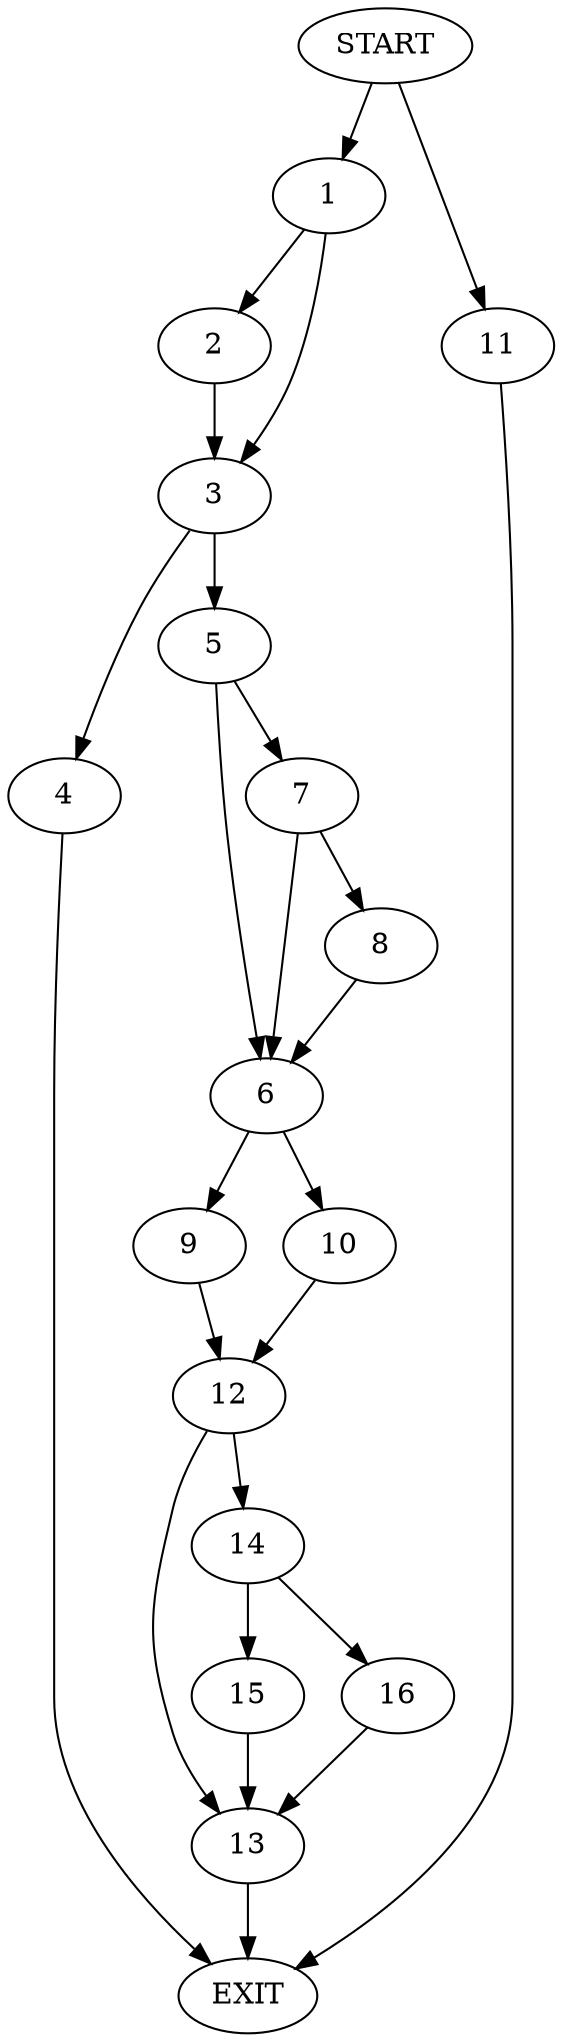 digraph {
0 [label="START"]
17 [label="EXIT"]
0 -> 1
1 -> 2
1 -> 3
3 -> 4
3 -> 5
2 -> 3
5 -> 6
5 -> 7
4 -> 17
7 -> 6
7 -> 8
6 -> 9
6 -> 10
8 -> 6
0 -> 11
11 -> 17
10 -> 12
9 -> 12
12 -> 13
12 -> 14
14 -> 15
14 -> 16
13 -> 17
15 -> 13
16 -> 13
}
